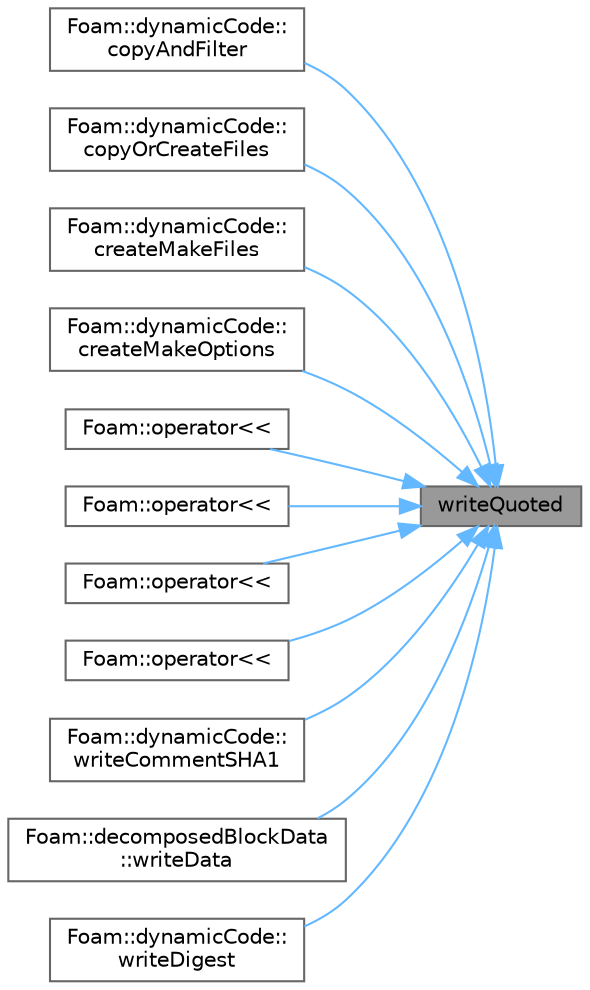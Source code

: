 digraph "writeQuoted"
{
 // LATEX_PDF_SIZE
  bgcolor="transparent";
  edge [fontname=Helvetica,fontsize=10,labelfontname=Helvetica,labelfontsize=10];
  node [fontname=Helvetica,fontsize=10,shape=box,height=0.2,width=0.4];
  rankdir="RL";
  Node1 [id="Node000001",label="writeQuoted",height=0.2,width=0.4,color="gray40", fillcolor="grey60", style="filled", fontcolor="black",tooltip=" "];
  Node1 -> Node2 [id="edge1_Node000001_Node000002",dir="back",color="steelblue1",style="solid",tooltip=" "];
  Node2 [id="Node000002",label="Foam::dynamicCode::\lcopyAndFilter",height=0.2,width=0.4,color="grey40", fillcolor="white", style="filled",URL="$classFoam_1_1dynamicCode.html#a1c5c6c6385cd29521ecf0305e3db8448",tooltip=" "];
  Node1 -> Node3 [id="edge2_Node000001_Node000003",dir="back",color="steelblue1",style="solid",tooltip=" "];
  Node3 [id="Node000003",label="Foam::dynamicCode::\lcopyOrCreateFiles",height=0.2,width=0.4,color="grey40", fillcolor="white", style="filled",URL="$classFoam_1_1dynamicCode.html#a249bc10e4d99e27de0ee2960ef67516f",tooltip=" "];
  Node1 -> Node4 [id="edge3_Node000001_Node000004",dir="back",color="steelblue1",style="solid",tooltip=" "];
  Node4 [id="Node000004",label="Foam::dynamicCode::\lcreateMakeFiles",height=0.2,width=0.4,color="grey40", fillcolor="white", style="filled",URL="$classFoam_1_1dynamicCode.html#aabd9acd8da8ed9336a3b1b18ec26c618",tooltip=" "];
  Node1 -> Node5 [id="edge4_Node000001_Node000005",dir="back",color="steelblue1",style="solid",tooltip=" "];
  Node5 [id="Node000005",label="Foam::dynamicCode::\lcreateMakeOptions",height=0.2,width=0.4,color="grey40", fillcolor="white", style="filled",URL="$classFoam_1_1dynamicCode.html#ae08bbb58bb7231e905cb6f2b8cab7946",tooltip=" "];
  Node1 -> Node6 [id="edge5_Node000001_Node000006",dir="back",color="steelblue1",style="solid",tooltip=" "];
  Node6 [id="Node000006",label="Foam::operator\<\<",height=0.2,width=0.4,color="grey40", fillcolor="white", style="filled",URL="$namespaceFoam.html#a1da9edf8da8db898b5259a6e5379ed1c",tooltip=" "];
  Node1 -> Node7 [id="edge6_Node000001_Node000007",dir="back",color="steelblue1",style="solid",tooltip=" "];
  Node7 [id="Node000007",label="Foam::operator\<\<",height=0.2,width=0.4,color="grey40", fillcolor="white", style="filled",URL="$namespaceFoam.html#a684c5e765023611f61e92a6f42619601",tooltip=" "];
  Node1 -> Node8 [id="edge7_Node000001_Node000008",dir="back",color="steelblue1",style="solid",tooltip=" "];
  Node8 [id="Node000008",label="Foam::operator\<\<",height=0.2,width=0.4,color="grey40", fillcolor="white", style="filled",URL="$namespaceFoam.html#ab3d527d27dce3308e6778d4fcc8a1cd8",tooltip=" "];
  Node1 -> Node9 [id="edge8_Node000001_Node000009",dir="back",color="steelblue1",style="solid",tooltip=" "];
  Node9 [id="Node000009",label="Foam::operator\<\<",height=0.2,width=0.4,color="grey40", fillcolor="white", style="filled",URL="$namespaceFoam.html#af04d5835c41dee8c6786a3fdb680b7a6",tooltip=" "];
  Node1 -> Node10 [id="edge9_Node000001_Node000010",dir="back",color="steelblue1",style="solid",tooltip=" "];
  Node10 [id="Node000010",label="Foam::dynamicCode::\lwriteCommentSHA1",height=0.2,width=0.4,color="grey40", fillcolor="white", style="filled",URL="$classFoam_1_1dynamicCode.html#af6870d46570b278f2fd22b598169deed",tooltip=" "];
  Node1 -> Node11 [id="edge10_Node000001_Node000011",dir="back",color="steelblue1",style="solid",tooltip=" "];
  Node11 [id="Node000011",label="Foam::decomposedBlockData\l::writeData",height=0.2,width=0.4,color="grey40", fillcolor="white", style="filled",URL="$classFoam_1_1decomposedBlockData.html#a4c658e15d7e8f5819cdc0eedbbbeb85e",tooltip=" "];
  Node1 -> Node12 [id="edge11_Node000001_Node000012",dir="back",color="steelblue1",style="solid",tooltip=" "];
  Node12 [id="Node000012",label="Foam::dynamicCode::\lwriteDigest",height=0.2,width=0.4,color="grey40", fillcolor="white", style="filled",URL="$classFoam_1_1dynamicCode.html#a4f0f0cc8eeea247f320dda715876d194",tooltip=" "];
}
